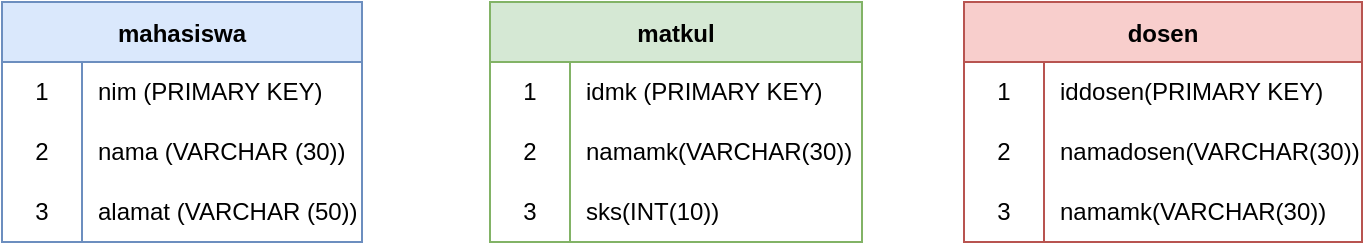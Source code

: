 <mxfile version="20.5.3" type="github">
  <diagram id="-15FB-ebDPbhoop7dPAa" name="Halaman-1">
    <mxGraphModel dx="790" dy="443" grid="1" gridSize="10" guides="1" tooltips="1" connect="1" arrows="1" fold="1" page="1" pageScale="1" pageWidth="827" pageHeight="1169" math="0" shadow="0">
      <root>
        <mxCell id="0" />
        <mxCell id="1" parent="0" />
        <mxCell id="jokn_STYLiDyUpxm6_Kr-1" value="mahasiswa" style="shape=table;startSize=30;container=1;collapsible=0;childLayout=tableLayout;fixedRows=1;rowLines=0;fontStyle=1;fillColor=#dae8fc;strokeColor=#6c8ebf;" vertex="1" parent="1">
          <mxGeometry x="80" y="80" width="180" height="120" as="geometry" />
        </mxCell>
        <mxCell id="jokn_STYLiDyUpxm6_Kr-2" value="" style="shape=tableRow;horizontal=0;startSize=0;swimlaneHead=0;swimlaneBody=0;top=0;left=0;bottom=0;right=0;collapsible=0;dropTarget=0;fillColor=none;points=[[0,0.5],[1,0.5]];portConstraint=eastwest;" vertex="1" parent="jokn_STYLiDyUpxm6_Kr-1">
          <mxGeometry y="30" width="180" height="30" as="geometry" />
        </mxCell>
        <mxCell id="jokn_STYLiDyUpxm6_Kr-3" value="1" style="shape=partialRectangle;html=1;whiteSpace=wrap;connectable=0;fillColor=none;top=0;left=0;bottom=0;right=0;overflow=hidden;pointerEvents=1;" vertex="1" parent="jokn_STYLiDyUpxm6_Kr-2">
          <mxGeometry width="40" height="30" as="geometry">
            <mxRectangle width="40" height="30" as="alternateBounds" />
          </mxGeometry>
        </mxCell>
        <mxCell id="jokn_STYLiDyUpxm6_Kr-4" value="nim (PRIMARY KEY)" style="shape=partialRectangle;html=1;whiteSpace=wrap;connectable=0;fillColor=none;top=0;left=0;bottom=0;right=0;align=left;spacingLeft=6;overflow=hidden;" vertex="1" parent="jokn_STYLiDyUpxm6_Kr-2">
          <mxGeometry x="40" width="140" height="30" as="geometry">
            <mxRectangle width="140" height="30" as="alternateBounds" />
          </mxGeometry>
        </mxCell>
        <mxCell id="jokn_STYLiDyUpxm6_Kr-5" value="" style="shape=tableRow;horizontal=0;startSize=0;swimlaneHead=0;swimlaneBody=0;top=0;left=0;bottom=0;right=0;collapsible=0;dropTarget=0;fillColor=none;points=[[0,0.5],[1,0.5]];portConstraint=eastwest;" vertex="1" parent="jokn_STYLiDyUpxm6_Kr-1">
          <mxGeometry y="60" width="180" height="30" as="geometry" />
        </mxCell>
        <mxCell id="jokn_STYLiDyUpxm6_Kr-6" value="2" style="shape=partialRectangle;html=1;whiteSpace=wrap;connectable=0;fillColor=none;top=0;left=0;bottom=0;right=0;overflow=hidden;" vertex="1" parent="jokn_STYLiDyUpxm6_Kr-5">
          <mxGeometry width="40" height="30" as="geometry">
            <mxRectangle width="40" height="30" as="alternateBounds" />
          </mxGeometry>
        </mxCell>
        <mxCell id="jokn_STYLiDyUpxm6_Kr-7" value="nama (VARCHAR (30))" style="shape=partialRectangle;html=1;whiteSpace=wrap;connectable=0;fillColor=none;top=0;left=0;bottom=0;right=0;align=left;spacingLeft=6;overflow=hidden;" vertex="1" parent="jokn_STYLiDyUpxm6_Kr-5">
          <mxGeometry x="40" width="140" height="30" as="geometry">
            <mxRectangle width="140" height="30" as="alternateBounds" />
          </mxGeometry>
        </mxCell>
        <mxCell id="jokn_STYLiDyUpxm6_Kr-8" value="" style="shape=tableRow;horizontal=0;startSize=0;swimlaneHead=0;swimlaneBody=0;top=0;left=0;bottom=0;right=0;collapsible=0;dropTarget=0;fillColor=none;points=[[0,0.5],[1,0.5]];portConstraint=eastwest;" vertex="1" parent="jokn_STYLiDyUpxm6_Kr-1">
          <mxGeometry y="90" width="180" height="30" as="geometry" />
        </mxCell>
        <mxCell id="jokn_STYLiDyUpxm6_Kr-9" value="3" style="shape=partialRectangle;html=1;whiteSpace=wrap;connectable=0;fillColor=none;top=0;left=0;bottom=0;right=0;overflow=hidden;" vertex="1" parent="jokn_STYLiDyUpxm6_Kr-8">
          <mxGeometry width="40" height="30" as="geometry">
            <mxRectangle width="40" height="30" as="alternateBounds" />
          </mxGeometry>
        </mxCell>
        <mxCell id="jokn_STYLiDyUpxm6_Kr-10" value="alamat (VARCHAR (50))" style="shape=partialRectangle;html=1;whiteSpace=wrap;connectable=0;fillColor=none;top=0;left=0;bottom=0;right=0;align=left;spacingLeft=6;overflow=hidden;" vertex="1" parent="jokn_STYLiDyUpxm6_Kr-8">
          <mxGeometry x="40" width="140" height="30" as="geometry">
            <mxRectangle width="140" height="30" as="alternateBounds" />
          </mxGeometry>
        </mxCell>
        <mxCell id="jokn_STYLiDyUpxm6_Kr-11" value="matkul" style="shape=table;startSize=30;container=1;collapsible=0;childLayout=tableLayout;fixedRows=1;rowLines=0;fontStyle=1;fillColor=#d5e8d4;strokeColor=#82b366;" vertex="1" parent="1">
          <mxGeometry x="324" y="80" width="186" height="120" as="geometry" />
        </mxCell>
        <mxCell id="jokn_STYLiDyUpxm6_Kr-12" value="" style="shape=tableRow;horizontal=0;startSize=0;swimlaneHead=0;swimlaneBody=0;top=0;left=0;bottom=0;right=0;collapsible=0;dropTarget=0;fillColor=none;points=[[0,0.5],[1,0.5]];portConstraint=eastwest;" vertex="1" parent="jokn_STYLiDyUpxm6_Kr-11">
          <mxGeometry y="30" width="186" height="30" as="geometry" />
        </mxCell>
        <mxCell id="jokn_STYLiDyUpxm6_Kr-13" value="1" style="shape=partialRectangle;html=1;whiteSpace=wrap;connectable=0;fillColor=none;top=0;left=0;bottom=0;right=0;overflow=hidden;pointerEvents=1;" vertex="1" parent="jokn_STYLiDyUpxm6_Kr-12">
          <mxGeometry width="40" height="30" as="geometry">
            <mxRectangle width="40" height="30" as="alternateBounds" />
          </mxGeometry>
        </mxCell>
        <mxCell id="jokn_STYLiDyUpxm6_Kr-14" value="idmk (PRIMARY KEY)" style="shape=partialRectangle;html=1;whiteSpace=wrap;connectable=0;fillColor=none;top=0;left=0;bottom=0;right=0;align=left;spacingLeft=6;overflow=hidden;" vertex="1" parent="jokn_STYLiDyUpxm6_Kr-12">
          <mxGeometry x="40" width="146" height="30" as="geometry">
            <mxRectangle width="146" height="30" as="alternateBounds" />
          </mxGeometry>
        </mxCell>
        <mxCell id="jokn_STYLiDyUpxm6_Kr-15" value="" style="shape=tableRow;horizontal=0;startSize=0;swimlaneHead=0;swimlaneBody=0;top=0;left=0;bottom=0;right=0;collapsible=0;dropTarget=0;fillColor=none;points=[[0,0.5],[1,0.5]];portConstraint=eastwest;" vertex="1" parent="jokn_STYLiDyUpxm6_Kr-11">
          <mxGeometry y="60" width="186" height="30" as="geometry" />
        </mxCell>
        <mxCell id="jokn_STYLiDyUpxm6_Kr-16" value="2" style="shape=partialRectangle;html=1;whiteSpace=wrap;connectable=0;fillColor=none;top=0;left=0;bottom=0;right=0;overflow=hidden;" vertex="1" parent="jokn_STYLiDyUpxm6_Kr-15">
          <mxGeometry width="40" height="30" as="geometry">
            <mxRectangle width="40" height="30" as="alternateBounds" />
          </mxGeometry>
        </mxCell>
        <mxCell id="jokn_STYLiDyUpxm6_Kr-17" value="namamk(VARCHAR(30))" style="shape=partialRectangle;html=1;whiteSpace=wrap;connectable=0;fillColor=none;top=0;left=0;bottom=0;right=0;align=left;spacingLeft=6;overflow=hidden;" vertex="1" parent="jokn_STYLiDyUpxm6_Kr-15">
          <mxGeometry x="40" width="146" height="30" as="geometry">
            <mxRectangle width="146" height="30" as="alternateBounds" />
          </mxGeometry>
        </mxCell>
        <mxCell id="jokn_STYLiDyUpxm6_Kr-18" value="" style="shape=tableRow;horizontal=0;startSize=0;swimlaneHead=0;swimlaneBody=0;top=0;left=0;bottom=0;right=0;collapsible=0;dropTarget=0;fillColor=none;points=[[0,0.5],[1,0.5]];portConstraint=eastwest;" vertex="1" parent="jokn_STYLiDyUpxm6_Kr-11">
          <mxGeometry y="90" width="186" height="30" as="geometry" />
        </mxCell>
        <mxCell id="jokn_STYLiDyUpxm6_Kr-19" value="3" style="shape=partialRectangle;html=1;whiteSpace=wrap;connectable=0;fillColor=none;top=0;left=0;bottom=0;right=0;overflow=hidden;" vertex="1" parent="jokn_STYLiDyUpxm6_Kr-18">
          <mxGeometry width="40" height="30" as="geometry">
            <mxRectangle width="40" height="30" as="alternateBounds" />
          </mxGeometry>
        </mxCell>
        <mxCell id="jokn_STYLiDyUpxm6_Kr-20" value="sks(INT(10))" style="shape=partialRectangle;html=1;whiteSpace=wrap;connectable=0;fillColor=none;top=0;left=0;bottom=0;right=0;align=left;spacingLeft=6;overflow=hidden;" vertex="1" parent="jokn_STYLiDyUpxm6_Kr-18">
          <mxGeometry x="40" width="146" height="30" as="geometry">
            <mxRectangle width="146" height="30" as="alternateBounds" />
          </mxGeometry>
        </mxCell>
        <mxCell id="jokn_STYLiDyUpxm6_Kr-21" value="dosen" style="shape=table;startSize=30;container=1;collapsible=0;childLayout=tableLayout;fixedRows=1;rowLines=0;fontStyle=1;fillColor=#f8cecc;strokeColor=#b85450;" vertex="1" parent="1">
          <mxGeometry x="561" y="80" width="199.0" height="120" as="geometry" />
        </mxCell>
        <mxCell id="jokn_STYLiDyUpxm6_Kr-22" value="" style="shape=tableRow;horizontal=0;startSize=0;swimlaneHead=0;swimlaneBody=0;top=0;left=0;bottom=0;right=0;collapsible=0;dropTarget=0;fillColor=none;points=[[0,0.5],[1,0.5]];portConstraint=eastwest;" vertex="1" parent="jokn_STYLiDyUpxm6_Kr-21">
          <mxGeometry y="30" width="199.0" height="30" as="geometry" />
        </mxCell>
        <mxCell id="jokn_STYLiDyUpxm6_Kr-23" value="1" style="shape=partialRectangle;html=1;whiteSpace=wrap;connectable=0;fillColor=none;top=0;left=0;bottom=0;right=0;overflow=hidden;pointerEvents=1;" vertex="1" parent="jokn_STYLiDyUpxm6_Kr-22">
          <mxGeometry width="40" height="30" as="geometry">
            <mxRectangle width="40" height="30" as="alternateBounds" />
          </mxGeometry>
        </mxCell>
        <mxCell id="jokn_STYLiDyUpxm6_Kr-24" value="iddosen(PRIMARY KEY)" style="shape=partialRectangle;html=1;whiteSpace=wrap;connectable=0;fillColor=none;top=0;left=0;bottom=0;right=0;align=left;spacingLeft=6;overflow=hidden;" vertex="1" parent="jokn_STYLiDyUpxm6_Kr-22">
          <mxGeometry x="40" width="159" height="30" as="geometry">
            <mxRectangle width="159" height="30" as="alternateBounds" />
          </mxGeometry>
        </mxCell>
        <mxCell id="jokn_STYLiDyUpxm6_Kr-25" value="" style="shape=tableRow;horizontal=0;startSize=0;swimlaneHead=0;swimlaneBody=0;top=0;left=0;bottom=0;right=0;collapsible=0;dropTarget=0;fillColor=none;points=[[0,0.5],[1,0.5]];portConstraint=eastwest;" vertex="1" parent="jokn_STYLiDyUpxm6_Kr-21">
          <mxGeometry y="60" width="199.0" height="30" as="geometry" />
        </mxCell>
        <mxCell id="jokn_STYLiDyUpxm6_Kr-26" value="2" style="shape=partialRectangle;html=1;whiteSpace=wrap;connectable=0;fillColor=none;top=0;left=0;bottom=0;right=0;overflow=hidden;" vertex="1" parent="jokn_STYLiDyUpxm6_Kr-25">
          <mxGeometry width="40" height="30" as="geometry">
            <mxRectangle width="40" height="30" as="alternateBounds" />
          </mxGeometry>
        </mxCell>
        <mxCell id="jokn_STYLiDyUpxm6_Kr-27" value="namadosen(VARCHAR(30))" style="shape=partialRectangle;html=1;whiteSpace=wrap;connectable=0;fillColor=none;top=0;left=0;bottom=0;right=0;align=left;spacingLeft=6;overflow=hidden;" vertex="1" parent="jokn_STYLiDyUpxm6_Kr-25">
          <mxGeometry x="40" width="159" height="30" as="geometry">
            <mxRectangle width="159" height="30" as="alternateBounds" />
          </mxGeometry>
        </mxCell>
        <mxCell id="jokn_STYLiDyUpxm6_Kr-28" value="" style="shape=tableRow;horizontal=0;startSize=0;swimlaneHead=0;swimlaneBody=0;top=0;left=0;bottom=0;right=0;collapsible=0;dropTarget=0;fillColor=none;points=[[0,0.5],[1,0.5]];portConstraint=eastwest;" vertex="1" parent="jokn_STYLiDyUpxm6_Kr-21">
          <mxGeometry y="90" width="199.0" height="30" as="geometry" />
        </mxCell>
        <mxCell id="jokn_STYLiDyUpxm6_Kr-29" value="3" style="shape=partialRectangle;html=1;whiteSpace=wrap;connectable=0;fillColor=none;top=0;left=0;bottom=0;right=0;overflow=hidden;" vertex="1" parent="jokn_STYLiDyUpxm6_Kr-28">
          <mxGeometry width="40" height="30" as="geometry">
            <mxRectangle width="40" height="30" as="alternateBounds" />
          </mxGeometry>
        </mxCell>
        <mxCell id="jokn_STYLiDyUpxm6_Kr-30" value="namamk(VARCHAR(30))" style="shape=partialRectangle;html=1;whiteSpace=wrap;connectable=0;fillColor=none;top=0;left=0;bottom=0;right=0;align=left;spacingLeft=6;overflow=hidden;" vertex="1" parent="jokn_STYLiDyUpxm6_Kr-28">
          <mxGeometry x="40" width="159" height="30" as="geometry">
            <mxRectangle width="159" height="30" as="alternateBounds" />
          </mxGeometry>
        </mxCell>
      </root>
    </mxGraphModel>
  </diagram>
</mxfile>
